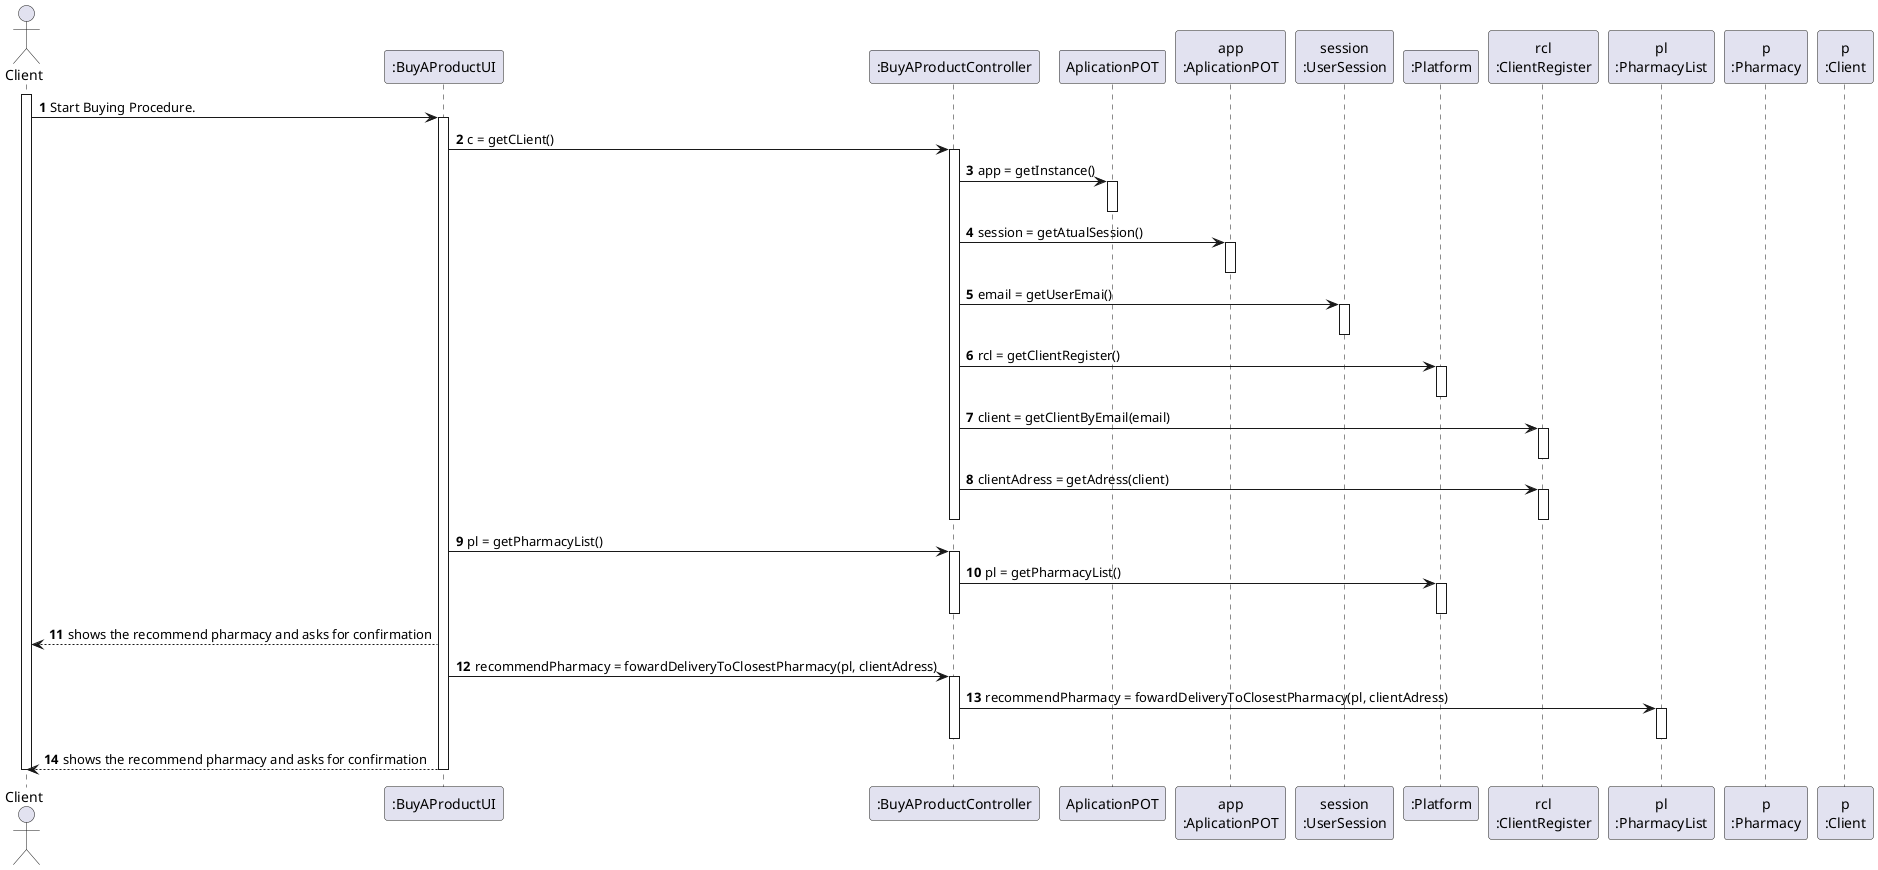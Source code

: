 @startuml
autonumber

actor "Client" as CL
participant ":BuyAProductUI" as UI
participant ":BuyAProductController" as CTRL
participant "AplicationPOT" as POT
participant "app\n:AplicationPOT" as APOT
participant "session\n:UserSession" as SES
participant ":Platform" as PLAT
participant "rcl\n:ClientRegister" as RCL
participant "pl\n:PharmacyList" as PL
participant "p\n:Pharmacy" as P
participant "p\n:Client" as C


activate CL
CL -> UI :  Start Buying Procedure.
activate UI


UI -> CTRL : c = getCLient()
activate CTRL
CTRL -> POT : app = getInstance()
activate POT
deactivate POT
CTRL -> APOT : session = getAtualSession()
activate APOT
deactivate APOT
CTRL -> SES : email = getUserEmai()
activate SES
deactivate SES
CTRL -> PLAT : rcl = getClientRegister()
activate PLAT
deactivate PLAT
CTRL -> RCL : client = getClientByEmail(email)
activate RCL
deactivate RCL
CTRL -> RCL : clientAdress = getAdress(client)
activate RCL
deactivate RCL
deactivate CTRL

UI -> CTRL : pl = getPharmacyList()
activate CTRL
CTRL -> PLAT : pl = getPharmacyList()
activate PLAT
deactivate PLAT
deactivate CTRL
UI --> CL : shows the recommend pharmacy and asks for confirmation

UI -> CTRL : recommendPharmacy = fowardDeliveryToClosestPharmacy(pl, clientAdress)
activate CTRL
CTRL -> PL : recommendPharmacy = fowardDeliveryToClosestPharmacy(pl, clientAdress)
activate PL
deactivate PL
deactivate CTRL
UI --> CL : shows the recommend pharmacy and asks for confirmation

deactivate UI
deactivate CL
